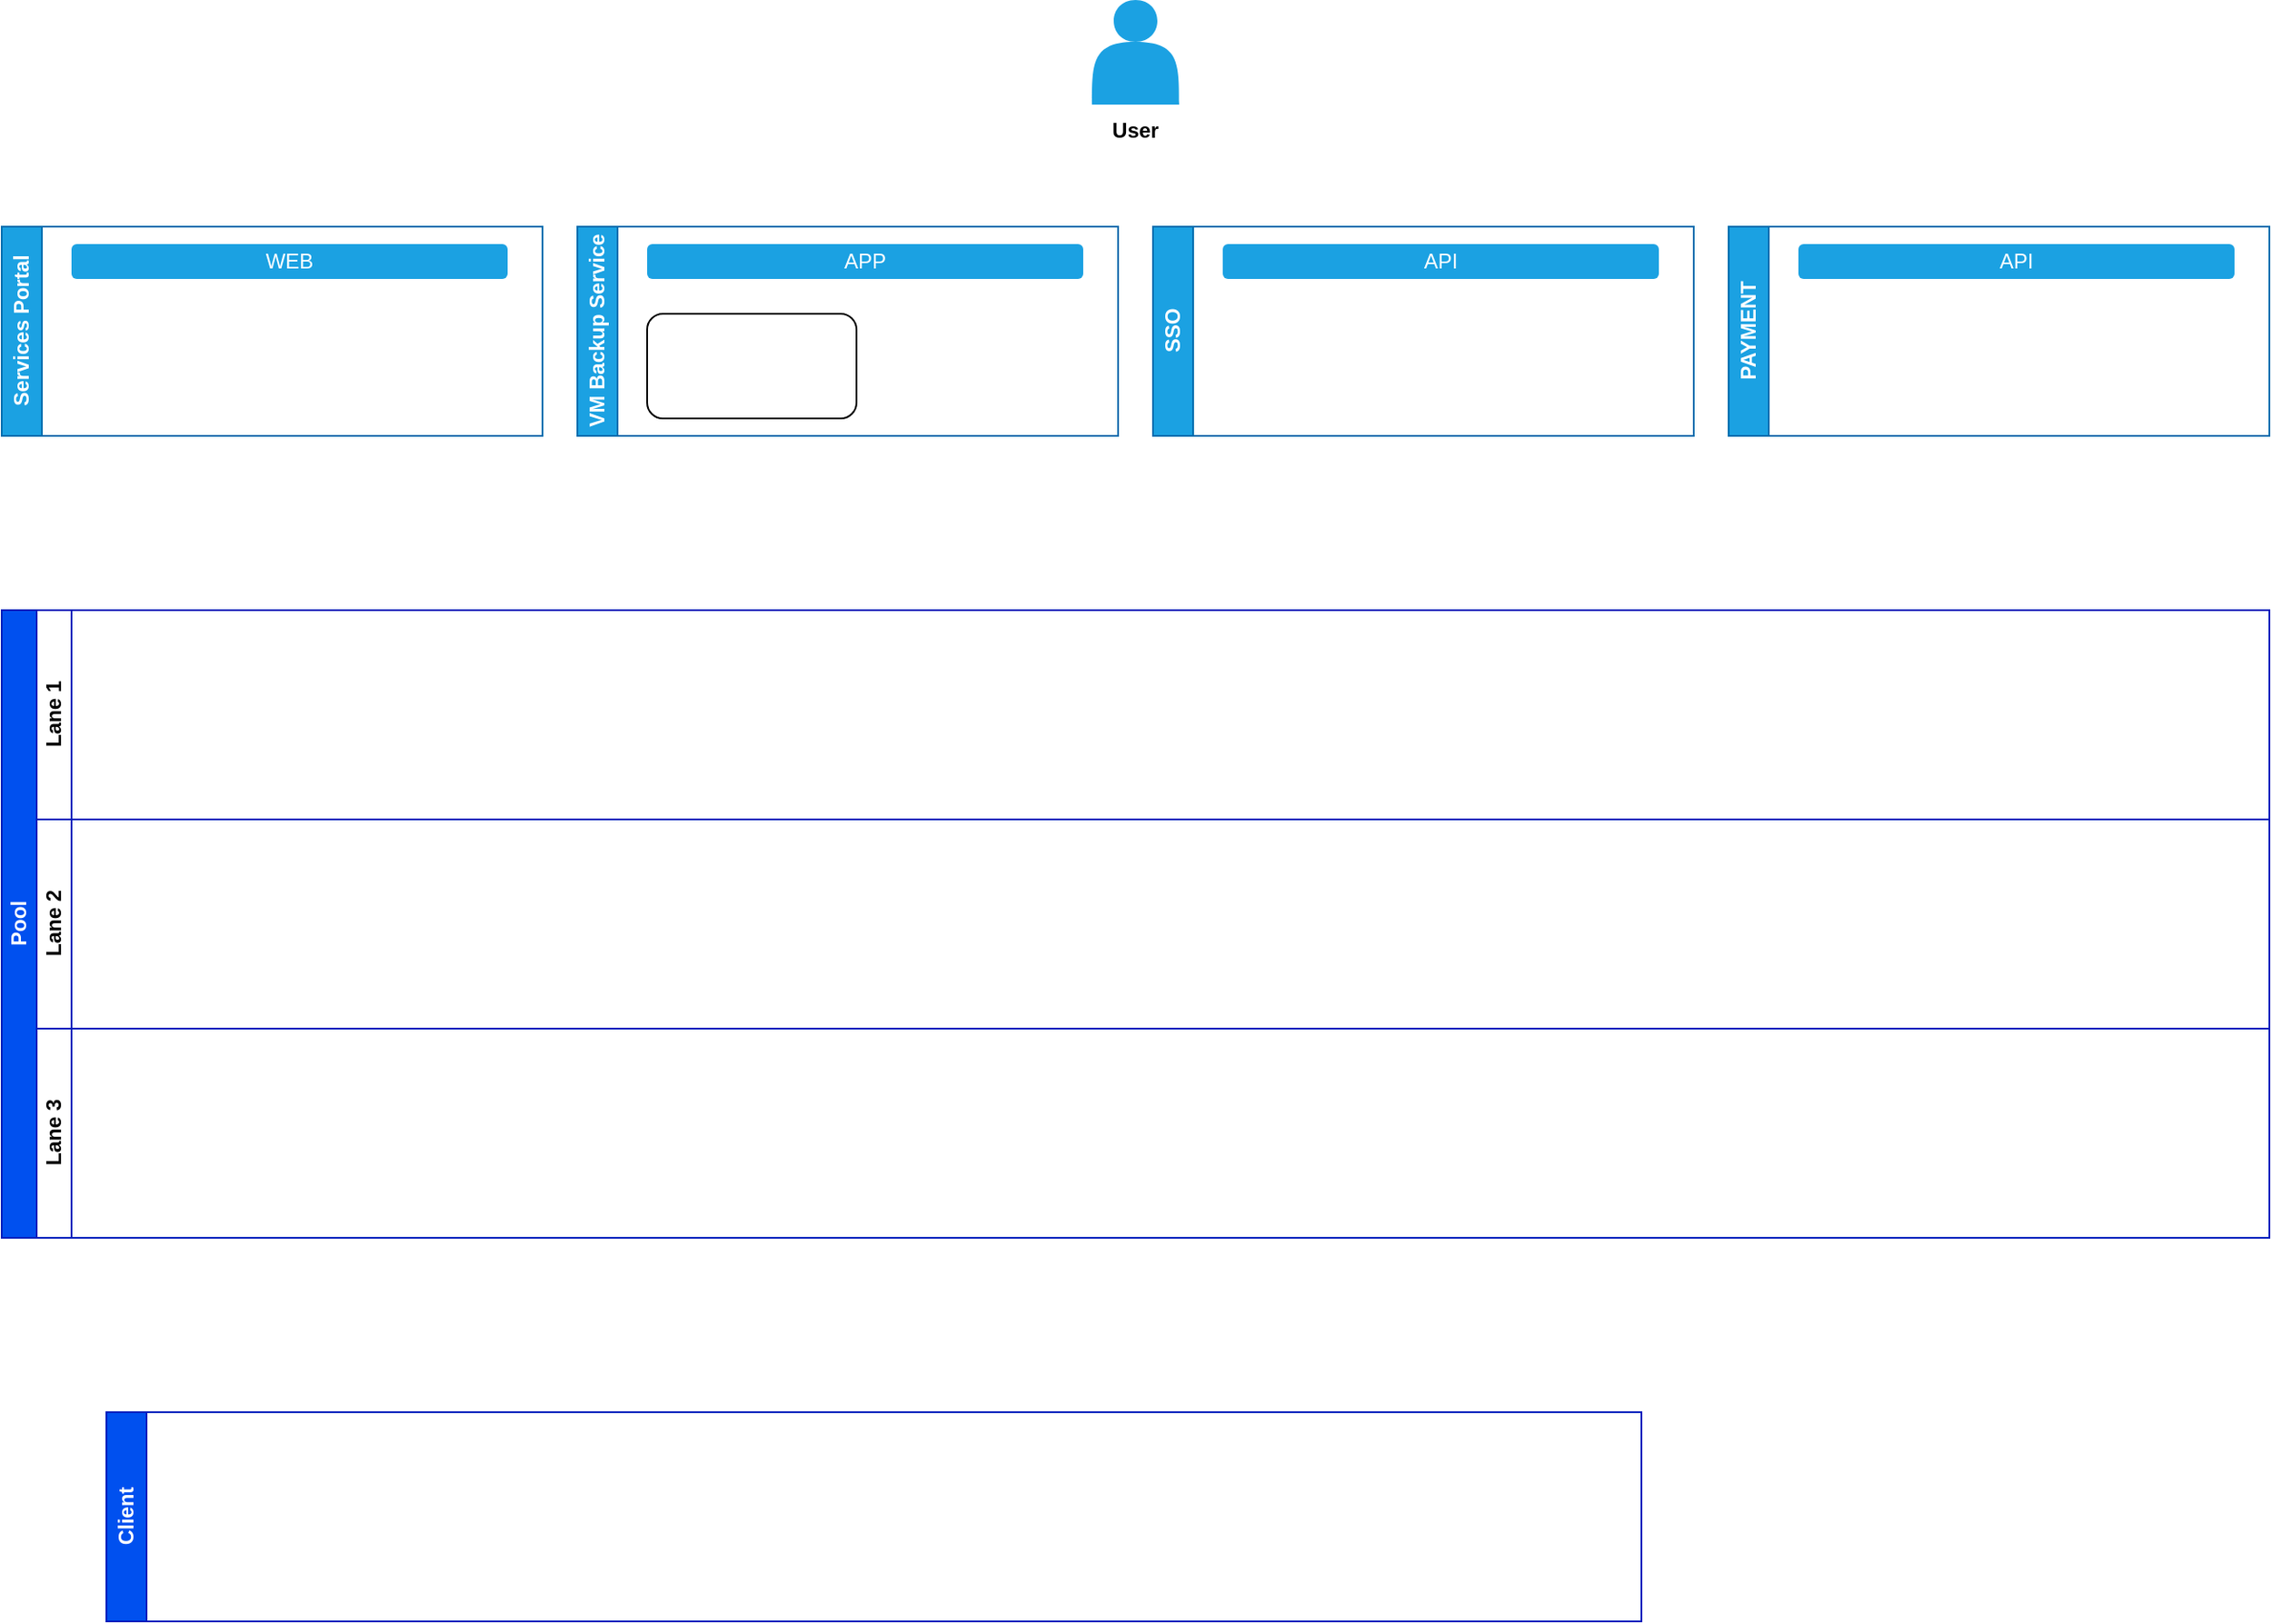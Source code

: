 <mxfile version="22.1.17" type="github">
  <diagram name="Page-1" id="c37626ed-c26b-45fb-9056-f9ebc6bb27b6">
    <mxGraphModel dx="1154" dy="3847" grid="1" gridSize="10" guides="1" tooltips="1" connect="1" arrows="1" fold="1" page="1" pageScale="1" pageWidth="4681" pageHeight="3300" background="none" math="0" shadow="0">
      <root>
        <mxCell id="0" />
        <mxCell id="1" parent="0" />
        <mxCell id="0JSviEkS2u1zpHyIEIul-6" value="Client" style="swimlane;horizontal=0;whiteSpace=wrap;html=1;fillColor=#0050ef;strokeColor=#001DBC;fontColor=#ffffff;" vertex="1" parent="1">
          <mxGeometry x="120" y="690" width="880" height="120" as="geometry" />
        </mxCell>
        <mxCell id="0JSviEkS2u1zpHyIEIul-11" value="Pool" style="swimlane;childLayout=stackLayout;resizeParent=1;resizeParentMax=0;horizontal=0;startSize=20;horizontalStack=0;html=1;fillColor=#0050ef;fontColor=#ffffff;strokeColor=#001DBC;" vertex="1" parent="1">
          <mxGeometry x="60" y="230" width="1300" height="360" as="geometry" />
        </mxCell>
        <mxCell id="0JSviEkS2u1zpHyIEIul-12" value="Lane 1" style="swimlane;startSize=20;horizontal=0;html=1;fillColor=#ffffff;fontColor=#000000;strokeColor=#001DBC;" vertex="1" parent="0JSviEkS2u1zpHyIEIul-11">
          <mxGeometry x="20" width="1280" height="120" as="geometry" />
        </mxCell>
        <mxCell id="0JSviEkS2u1zpHyIEIul-13" value="Lane 2" style="swimlane;startSize=20;horizontal=0;html=1;fillColor=none;fontColor=#000000;strokeColor=#001DBC;" vertex="1" parent="0JSviEkS2u1zpHyIEIul-11">
          <mxGeometry x="20" y="120" width="1280" height="120" as="geometry" />
        </mxCell>
        <mxCell id="0JSviEkS2u1zpHyIEIul-14" value="Lane 3" style="swimlane;startSize=20;horizontal=0;html=1;fillColor=#FFFFFF;fontColor=#000000;strokeColor=#001DBC;" vertex="1" parent="0JSviEkS2u1zpHyIEIul-11">
          <mxGeometry x="20" y="240" width="1280" height="120" as="geometry" />
        </mxCell>
        <mxCell id="0JSviEkS2u1zpHyIEIul-17" value="" style="group" vertex="1" connectable="0" parent="1">
          <mxGeometry x="680" y="-120" width="60" height="90" as="geometry" />
        </mxCell>
        <mxCell id="0JSviEkS2u1zpHyIEIul-15" value="" style="shape=actor;whiteSpace=wrap;html=1;fillColor=#1ba1e2;fontColor=#ffffff;strokeColor=none;" vertex="1" parent="0JSviEkS2u1zpHyIEIul-17">
          <mxGeometry x="5" width="50" height="60" as="geometry" />
        </mxCell>
        <mxCell id="0JSviEkS2u1zpHyIEIul-16" value="&lt;b&gt;User&lt;/b&gt;" style="text;strokeColor=none;align=center;fillColor=none;html=1;verticalAlign=middle;whiteSpace=wrap;rounded=0;" vertex="1" parent="0JSviEkS2u1zpHyIEIul-17">
          <mxGeometry y="60" width="60" height="30" as="geometry" />
        </mxCell>
        <mxCell id="0JSviEkS2u1zpHyIEIul-21" value="SSO" style="swimlane;horizontal=0;whiteSpace=wrap;html=1;fillColor=#1ba1e2;strokeColor=#006EAF;fontColor=#ffffff;startSize=23;" vertex="1" parent="1">
          <mxGeometry x="720" y="10" width="310" height="120" as="geometry" />
        </mxCell>
        <mxCell id="0JSviEkS2u1zpHyIEIul-22" value="API" style="shape=ext;double=1;rounded=1;whiteSpace=wrap;html=1;fillColor=#1ba1e2;fontColor=#ffffff;strokeColor=none;" vertex="1" parent="0JSviEkS2u1zpHyIEIul-21">
          <mxGeometry x="40" y="10" width="250" height="20" as="geometry" />
        </mxCell>
        <mxCell id="0JSviEkS2u1zpHyIEIul-24" value="PAYMENT" style="swimlane;horizontal=0;whiteSpace=wrap;html=1;fillColor=#1ba1e2;strokeColor=#006EAF;fontColor=#ffffff;startSize=23;" vertex="1" parent="1">
          <mxGeometry x="1050" y="10" width="310" height="120" as="geometry" />
        </mxCell>
        <mxCell id="0JSviEkS2u1zpHyIEIul-25" value="API" style="shape=ext;double=1;rounded=1;whiteSpace=wrap;html=1;fillColor=#1ba1e2;fontColor=#ffffff;strokeColor=none;" vertex="1" parent="0JSviEkS2u1zpHyIEIul-24">
          <mxGeometry x="40" y="10" width="250" height="20" as="geometry" />
        </mxCell>
        <mxCell id="0JSviEkS2u1zpHyIEIul-26" value="VM Backup Service" style="swimlane;horizontal=0;whiteSpace=wrap;html=1;fillColor=#1ba1e2;strokeColor=#006EAF;fontColor=#ffffff;startSize=23;" vertex="1" parent="1">
          <mxGeometry x="390" y="10" width="310" height="120" as="geometry" />
        </mxCell>
        <mxCell id="0JSviEkS2u1zpHyIEIul-27" value="APP" style="shape=ext;double=1;rounded=1;whiteSpace=wrap;html=1;fillColor=#1ba1e2;fontColor=#ffffff;strokeColor=none;" vertex="1" parent="0JSviEkS2u1zpHyIEIul-26">
          <mxGeometry x="40" y="10" width="250" height="20" as="geometry" />
        </mxCell>
        <mxCell id="0JSviEkS2u1zpHyIEIul-30" value="" style="rounded=1;whiteSpace=wrap;html=1;" vertex="1" parent="0JSviEkS2u1zpHyIEIul-26">
          <mxGeometry x="40" y="50" width="120" height="60" as="geometry" />
        </mxCell>
        <mxCell id="0JSviEkS2u1zpHyIEIul-28" value="Services Portal" style="swimlane;horizontal=0;whiteSpace=wrap;html=1;fillColor=#1ba1e2;strokeColor=#006EAF;fontColor=#ffffff;startSize=23;" vertex="1" parent="1">
          <mxGeometry x="60" y="10" width="310" height="120" as="geometry" />
        </mxCell>
        <mxCell id="0JSviEkS2u1zpHyIEIul-29" value="WEB" style="shape=ext;double=1;rounded=1;whiteSpace=wrap;html=1;fillColor=#1ba1e2;fontColor=#ffffff;strokeColor=none;" vertex="1" parent="0JSviEkS2u1zpHyIEIul-28">
          <mxGeometry x="40" y="10" width="250" height="20" as="geometry" />
        </mxCell>
      </root>
    </mxGraphModel>
  </diagram>
</mxfile>
